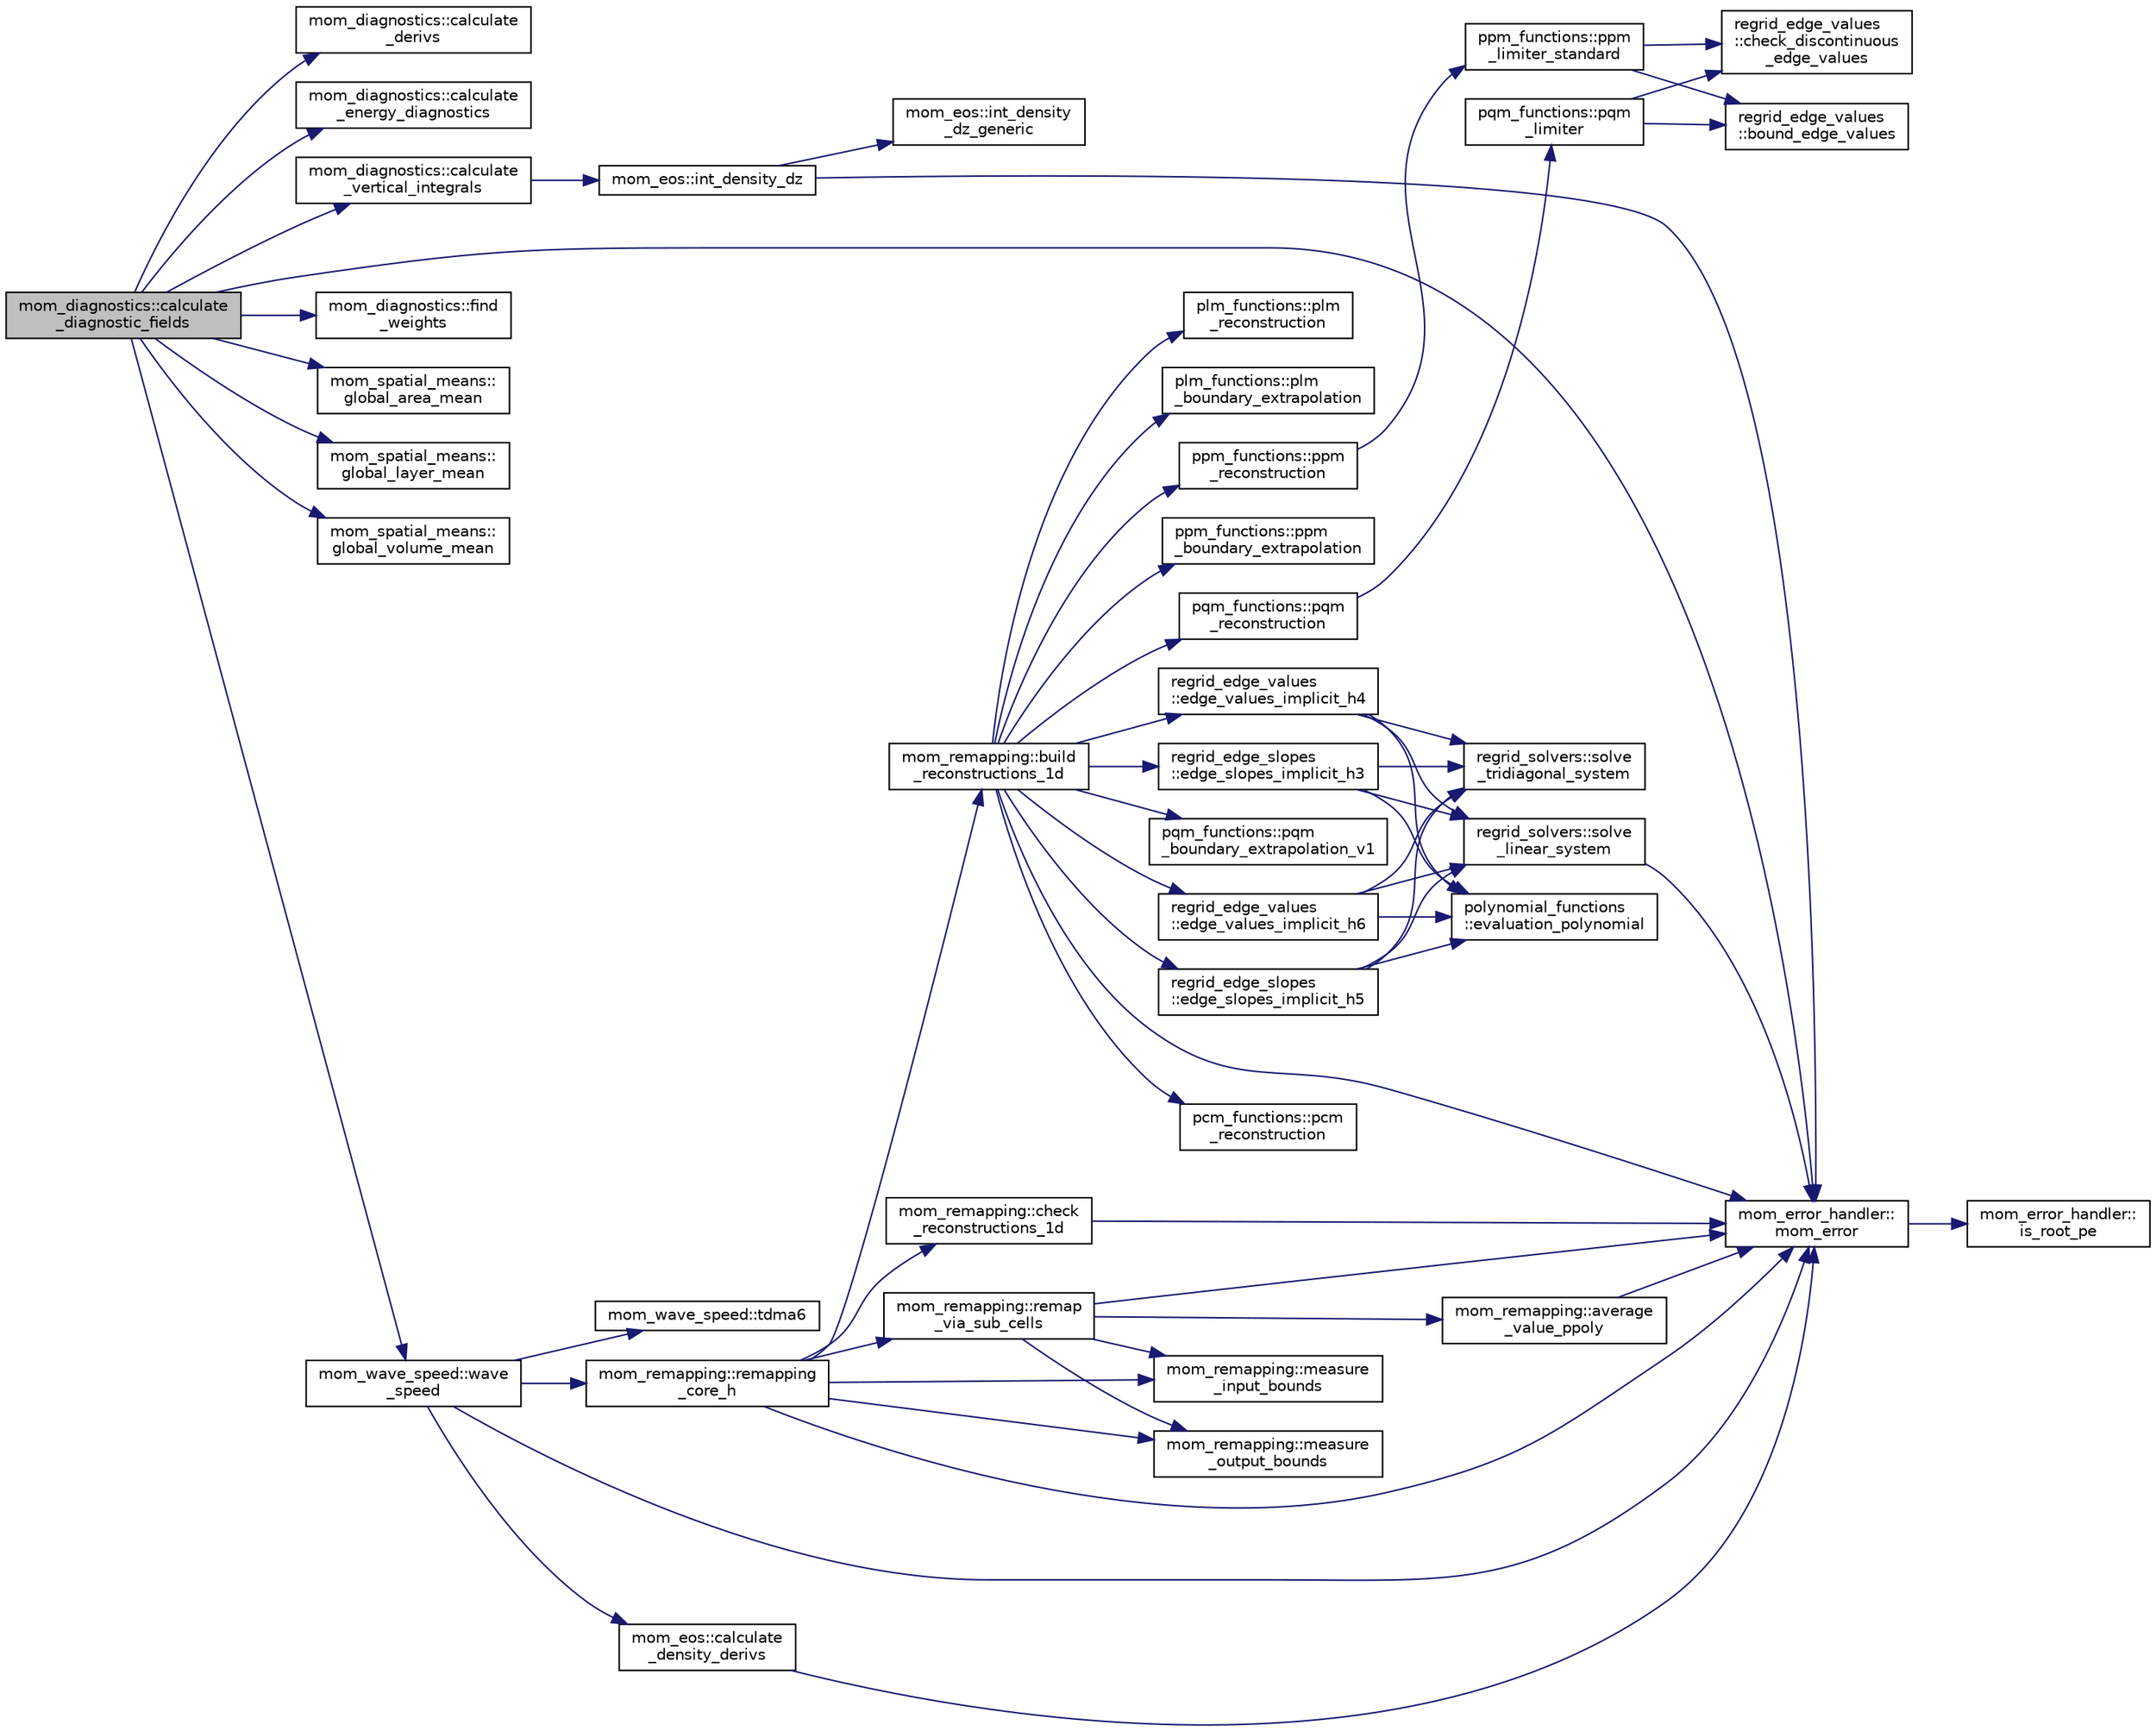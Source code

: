 digraph "mom_diagnostics::calculate_diagnostic_fields"
{
 // INTERACTIVE_SVG=YES
  edge [fontname="Helvetica",fontsize="10",labelfontname="Helvetica",labelfontsize="10"];
  node [fontname="Helvetica",fontsize="10",shape=record];
  rankdir="LR";
  Node3 [label="mom_diagnostics::calculate\l_diagnostic_fields",height=0.2,width=0.4,color="black", fillcolor="grey75", style="filled", fontcolor="black"];
  Node3 -> Node4 [color="midnightblue",fontsize="10",style="solid",fontname="Helvetica"];
  Node4 [label="mom_diagnostics::calculate\l_derivs",height=0.2,width=0.4,color="black", fillcolor="white", style="filled",URL="$namespacemom__diagnostics.html#ad69737c75e3f4a36546c8437fb39b099",tooltip="This subroutine calculates all registered time derivatives. "];
  Node3 -> Node5 [color="midnightblue",fontsize="10",style="solid",fontname="Helvetica"];
  Node5 [label="mom_diagnostics::calculate\l_energy_diagnostics",height=0.2,width=0.4,color="black", fillcolor="white", style="filled",URL="$namespacemom__diagnostics.html#abfa7f679d840df58e06fa831af32c090",tooltip="This subroutine calculates terms in the mechanical energy budget. "];
  Node3 -> Node6 [color="midnightblue",fontsize="10",style="solid",fontname="Helvetica"];
  Node6 [label="mom_diagnostics::calculate\l_vertical_integrals",height=0.2,width=0.4,color="black", fillcolor="white", style="filled",URL="$namespacemom__diagnostics.html#a0b6f33e7b575b5f685f781030b301876",tooltip="Subroutine calculates vertical integrals of several tracers, along with the mass-weight of these trac..."];
  Node6 -> Node7 [color="midnightblue",fontsize="10",style="solid",fontname="Helvetica"];
  Node7 [label="mom_eos::int_density_dz",height=0.2,width=0.4,color="black", fillcolor="white", style="filled",URL="$namespacemom__eos.html#a1def0e6b257a12105457a50c92da2487",tooltip="This subroutine calculates analytical and nearly-analytical integrals of pressure anomalies across la..."];
  Node7 -> Node8 [color="midnightblue",fontsize="10",style="solid",fontname="Helvetica"];
  Node8 [label="mom_error_handler::\lmom_error",height=0.2,width=0.4,color="black", fillcolor="white", style="filled",URL="$namespacemom__error__handler.html#a460cfb79a06c29fc249952c2a3710d67"];
  Node8 -> Node9 [color="midnightblue",fontsize="10",style="solid",fontname="Helvetica"];
  Node9 [label="mom_error_handler::\lis_root_pe",height=0.2,width=0.4,color="black", fillcolor="white", style="filled",URL="$namespacemom__error__handler.html#ad5f00a53059c72fe2332d1436c80ca71"];
  Node7 -> Node10 [color="midnightblue",fontsize="10",style="solid",fontname="Helvetica"];
  Node10 [label="mom_eos::int_density\l_dz_generic",height=0.2,width=0.4,color="black", fillcolor="white", style="filled",URL="$namespacemom__eos.html#a9a8d9a5df8f211fbb4c22dcccc2f7916"];
  Node3 -> Node11 [color="midnightblue",fontsize="10",style="solid",fontname="Helvetica"];
  Node11 [label="mom_diagnostics::find\l_weights",height=0.2,width=0.4,color="black", fillcolor="white", style="filled",URL="$namespacemom__diagnostics.html#ab43b50cd32dfe693c6ce575c279988fb",tooltip="This subroutine finds location of R_in in an increasing ordered list, Rlist, returning as k the eleme..."];
  Node3 -> Node12 [color="midnightblue",fontsize="10",style="solid",fontname="Helvetica"];
  Node12 [label="mom_spatial_means::\lglobal_area_mean",height=0.2,width=0.4,color="black", fillcolor="white", style="filled",URL="$namespacemom__spatial__means.html#aa49abab62973a263d6f5a1c776f62a11"];
  Node3 -> Node13 [color="midnightblue",fontsize="10",style="solid",fontname="Helvetica"];
  Node13 [label="mom_spatial_means::\lglobal_layer_mean",height=0.2,width=0.4,color="black", fillcolor="white", style="filled",URL="$namespacemom__spatial__means.html#a02cafdc5a7ca5146c9051b94b42ef82d"];
  Node3 -> Node14 [color="midnightblue",fontsize="10",style="solid",fontname="Helvetica"];
  Node14 [label="mom_spatial_means::\lglobal_volume_mean",height=0.2,width=0.4,color="black", fillcolor="white", style="filled",URL="$namespacemom__spatial__means.html#a3bc8ef486b8672d21fc91f2f59d4c301"];
  Node3 -> Node8 [color="midnightblue",fontsize="10",style="solid",fontname="Helvetica"];
  Node3 -> Node15 [color="midnightblue",fontsize="10",style="solid",fontname="Helvetica"];
  Node15 [label="mom_wave_speed::wave\l_speed",height=0.2,width=0.4,color="black", fillcolor="white", style="filled",URL="$namespacemom__wave__speed.html#a72302e356c47c5055ba0b1a8714c772a",tooltip="Calculates the wave speed of the first baroclinic mode. "];
  Node15 -> Node8 [color="midnightblue",fontsize="10",style="solid",fontname="Helvetica"];
  Node15 -> Node16 [color="midnightblue",fontsize="10",style="solid",fontname="Helvetica"];
  Node16 [label="mom_eos::calculate\l_density_derivs",height=0.2,width=0.4,color="black", fillcolor="white", style="filled",URL="$namespacemom__eos.html#a204529f8434a0322314e6ce2a9762436",tooltip="Calls the appropriate subroutine to calculate density derivatives for 1-D array inputs. "];
  Node16 -> Node8 [color="midnightblue",fontsize="10",style="solid",fontname="Helvetica"];
  Node15 -> Node17 [color="midnightblue",fontsize="10",style="solid",fontname="Helvetica"];
  Node17 [label="mom_wave_speed::tdma6",height=0.2,width=0.4,color="black", fillcolor="white", style="filled",URL="$namespacemom__wave__speed.html#a57673d33027f1ef38330443123102301",tooltip="Solve a non-symmetric tridiagonal problem with a scalar contribution to the leading diagonal..."];
  Node15 -> Node18 [color="midnightblue",fontsize="10",style="solid",fontname="Helvetica"];
  Node18 [label="mom_remapping::remapping\l_core_h",height=0.2,width=0.4,color="black", fillcolor="white", style="filled",URL="$namespacemom__remapping.html#a9ed32f0c2764a3ead9311670315dc26c",tooltip="Remaps column of values u0 on grid h0 to grid h1 assuming the top edge is aligned. "];
  Node18 -> Node19 [color="midnightblue",fontsize="10",style="solid",fontname="Helvetica"];
  Node19 [label="mom_remapping::build\l_reconstructions_1d",height=0.2,width=0.4,color="black", fillcolor="white", style="filled",URL="$namespacemom__remapping.html#a07d7276310f329f56560a1290bcb8b0a",tooltip="Creates polynomial reconstructions of u0 on the source grid h0. "];
  Node19 -> Node20 [color="midnightblue",fontsize="10",style="solid",fontname="Helvetica"];
  Node20 [label="pcm_functions::pcm\l_reconstruction",height=0.2,width=0.4,color="black", fillcolor="white", style="filled",URL="$namespacepcm__functions.html#a273c33619766b17e1bea2f9bbc1d5e1b"];
  Node19 -> Node21 [color="midnightblue",fontsize="10",style="solid",fontname="Helvetica"];
  Node21 [label="plm_functions::plm\l_reconstruction",height=0.2,width=0.4,color="black", fillcolor="white", style="filled",URL="$namespaceplm__functions.html#abf6acfcb1bef51f0c1f8682de53782c4"];
  Node19 -> Node22 [color="midnightblue",fontsize="10",style="solid",fontname="Helvetica"];
  Node22 [label="plm_functions::plm\l_boundary_extrapolation",height=0.2,width=0.4,color="black", fillcolor="white", style="filled",URL="$namespaceplm__functions.html#a66dd52e70d72fb5830f9c4fb16efb2e8"];
  Node19 -> Node23 [color="midnightblue",fontsize="10",style="solid",fontname="Helvetica"];
  Node23 [label="ppm_functions::ppm\l_reconstruction",height=0.2,width=0.4,color="black", fillcolor="white", style="filled",URL="$namespaceppm__functions.html#a97e2144c7499aacd90858788f1312432",tooltip="Builds quadratic polynomials coefficients from cell mean and edge values. "];
  Node23 -> Node24 [color="midnightblue",fontsize="10",style="solid",fontname="Helvetica"];
  Node24 [label="ppm_functions::ppm\l_limiter_standard",height=0.2,width=0.4,color="black", fillcolor="white", style="filled",URL="$namespaceppm__functions.html#a89920c90b84f0b241c5a6d65fe2870b9",tooltip="Adjusts edge values using the standard PPM limiter (Colella & Woodward, JCP 1984) after first checkin..."];
  Node24 -> Node25 [color="midnightblue",fontsize="10",style="solid",fontname="Helvetica"];
  Node25 [label="regrid_edge_values\l::bound_edge_values",height=0.2,width=0.4,color="black", fillcolor="white", style="filled",URL="$namespaceregrid__edge__values.html#aa204fe78ee22cae62f2b7f1bc76151a9"];
  Node24 -> Node26 [color="midnightblue",fontsize="10",style="solid",fontname="Helvetica"];
  Node26 [label="regrid_edge_values\l::check_discontinuous\l_edge_values",height=0.2,width=0.4,color="black", fillcolor="white", style="filled",URL="$namespaceregrid__edge__values.html#acbdacbbf7212e538bb52a9729fc949a7"];
  Node19 -> Node27 [color="midnightblue",fontsize="10",style="solid",fontname="Helvetica"];
  Node27 [label="ppm_functions::ppm\l_boundary_extrapolation",height=0.2,width=0.4,color="black", fillcolor="white", style="filled",URL="$namespaceppm__functions.html#aaf88d77ece3a30843c730fd2d57c517f"];
  Node19 -> Node28 [color="midnightblue",fontsize="10",style="solid",fontname="Helvetica"];
  Node28 [label="regrid_edge_values\l::edge_values_implicit_h4",height=0.2,width=0.4,color="black", fillcolor="white", style="filled",URL="$namespaceregrid__edge__values.html#a2c2460b31b6de501eed3cb7db07a4be5"];
  Node28 -> Node29 [color="midnightblue",fontsize="10",style="solid",fontname="Helvetica"];
  Node29 [label="regrid_solvers::solve\l_linear_system",height=0.2,width=0.4,color="black", fillcolor="white", style="filled",URL="$namespaceregrid__solvers.html#a8130a338b59de62b00f68da4204568ad"];
  Node29 -> Node8 [color="midnightblue",fontsize="10",style="solid",fontname="Helvetica"];
  Node28 -> Node30 [color="midnightblue",fontsize="10",style="solid",fontname="Helvetica"];
  Node30 [label="polynomial_functions\l::evaluation_polynomial",height=0.2,width=0.4,color="black", fillcolor="white", style="filled",URL="$namespacepolynomial__functions.html#aed77465c5ca9937dab06fdb5f94eba39"];
  Node28 -> Node31 [color="midnightblue",fontsize="10",style="solid",fontname="Helvetica"];
  Node31 [label="regrid_solvers::solve\l_tridiagonal_system",height=0.2,width=0.4,color="black", fillcolor="white", style="filled",URL="$namespaceregrid__solvers.html#a0d5c3cff8f31429b0a2c6d267e8b345d"];
  Node19 -> Node32 [color="midnightblue",fontsize="10",style="solid",fontname="Helvetica"];
  Node32 [label="regrid_edge_slopes\l::edge_slopes_implicit_h3",height=0.2,width=0.4,color="black", fillcolor="white", style="filled",URL="$namespaceregrid__edge__slopes.html#a378dcb603968664e58d65e8ed892ec69"];
  Node32 -> Node29 [color="midnightblue",fontsize="10",style="solid",fontname="Helvetica"];
  Node32 -> Node30 [color="midnightblue",fontsize="10",style="solid",fontname="Helvetica"];
  Node32 -> Node31 [color="midnightblue",fontsize="10",style="solid",fontname="Helvetica"];
  Node19 -> Node33 [color="midnightblue",fontsize="10",style="solid",fontname="Helvetica"];
  Node33 [label="pqm_functions::pqm\l_reconstruction",height=0.2,width=0.4,color="black", fillcolor="white", style="filled",URL="$namespacepqm__functions.html#ada7e1a8d9d70b5b78b5e2dfddb5ffa43"];
  Node33 -> Node34 [color="midnightblue",fontsize="10",style="solid",fontname="Helvetica"];
  Node34 [label="pqm_functions::pqm\l_limiter",height=0.2,width=0.4,color="black", fillcolor="white", style="filled",URL="$namespacepqm__functions.html#a0ce0d64922453de1312adec7b8746544"];
  Node34 -> Node25 [color="midnightblue",fontsize="10",style="solid",fontname="Helvetica"];
  Node34 -> Node26 [color="midnightblue",fontsize="10",style="solid",fontname="Helvetica"];
  Node19 -> Node35 [color="midnightblue",fontsize="10",style="solid",fontname="Helvetica"];
  Node35 [label="pqm_functions::pqm\l_boundary_extrapolation_v1",height=0.2,width=0.4,color="black", fillcolor="white", style="filled",URL="$namespacepqm__functions.html#ae2c3bd1b82cddbe1bbb0e93e83d93e48"];
  Node19 -> Node36 [color="midnightblue",fontsize="10",style="solid",fontname="Helvetica"];
  Node36 [label="regrid_edge_values\l::edge_values_implicit_h6",height=0.2,width=0.4,color="black", fillcolor="white", style="filled",URL="$namespaceregrid__edge__values.html#a6c14843c556353d86f2efb4c7c74c9f5"];
  Node36 -> Node29 [color="midnightblue",fontsize="10",style="solid",fontname="Helvetica"];
  Node36 -> Node30 [color="midnightblue",fontsize="10",style="solid",fontname="Helvetica"];
  Node36 -> Node31 [color="midnightblue",fontsize="10",style="solid",fontname="Helvetica"];
  Node19 -> Node37 [color="midnightblue",fontsize="10",style="solid",fontname="Helvetica"];
  Node37 [label="regrid_edge_slopes\l::edge_slopes_implicit_h5",height=0.2,width=0.4,color="black", fillcolor="white", style="filled",URL="$namespaceregrid__edge__slopes.html#a32fc906bf14cfb859703b4a1a7c46a9c"];
  Node37 -> Node29 [color="midnightblue",fontsize="10",style="solid",fontname="Helvetica"];
  Node37 -> Node30 [color="midnightblue",fontsize="10",style="solid",fontname="Helvetica"];
  Node37 -> Node31 [color="midnightblue",fontsize="10",style="solid",fontname="Helvetica"];
  Node19 -> Node8 [color="midnightblue",fontsize="10",style="solid",fontname="Helvetica"];
  Node18 -> Node38 [color="midnightblue",fontsize="10",style="solid",fontname="Helvetica"];
  Node38 [label="mom_remapping::check\l_reconstructions_1d",height=0.2,width=0.4,color="black", fillcolor="white", style="filled",URL="$namespacemom__remapping.html#a62666b08a892ba9e9ab5a4731a07b942",tooltip="Checks that edge values and reconstructions satisfy bounds. "];
  Node38 -> Node8 [color="midnightblue",fontsize="10",style="solid",fontname="Helvetica"];
  Node18 -> Node39 [color="midnightblue",fontsize="10",style="solid",fontname="Helvetica"];
  Node39 [label="mom_remapping::remap\l_via_sub_cells",height=0.2,width=0.4,color="black", fillcolor="white", style="filled",URL="$namespacemom__remapping.html#aac27eb299cd36293b458a51b60ac771f",tooltip="Remaps column of n0 values u0 on grid h0 to grid h1 with n1 cells by calculating the n0+n1+1 sub-inte..."];
  Node39 -> Node40 [color="midnightblue",fontsize="10",style="solid",fontname="Helvetica"];
  Node40 [label="mom_remapping::average\l_value_ppoly",height=0.2,width=0.4,color="black", fillcolor="white", style="filled",URL="$namespacemom__remapping.html#ac97371127053406c84be732a19eb6f9d",tooltip="Returns the average value of a reconstruction within a single source cell, i0, between the non-dimens..."];
  Node40 -> Node8 [color="midnightblue",fontsize="10",style="solid",fontname="Helvetica"];
  Node39 -> Node8 [color="midnightblue",fontsize="10",style="solid",fontname="Helvetica"];
  Node39 -> Node41 [color="midnightblue",fontsize="10",style="solid",fontname="Helvetica"];
  Node41 [label="mom_remapping::measure\l_input_bounds",height=0.2,width=0.4,color="black", fillcolor="white", style="filled",URL="$namespacemom__remapping.html#afe0efe65edb680f96fc5efe3d29a9217",tooltip="Measure totals and bounds on source grid. "];
  Node39 -> Node42 [color="midnightblue",fontsize="10",style="solid",fontname="Helvetica"];
  Node42 [label="mom_remapping::measure\l_output_bounds",height=0.2,width=0.4,color="black", fillcolor="white", style="filled",URL="$namespacemom__remapping.html#a5453aeefe69feaff159b67f3a4bd2366",tooltip="Measure totals and bounds on destination grid. "];
  Node18 -> Node41 [color="midnightblue",fontsize="10",style="solid",fontname="Helvetica"];
  Node18 -> Node42 [color="midnightblue",fontsize="10",style="solid",fontname="Helvetica"];
  Node18 -> Node8 [color="midnightblue",fontsize="10",style="solid",fontname="Helvetica"];
}
